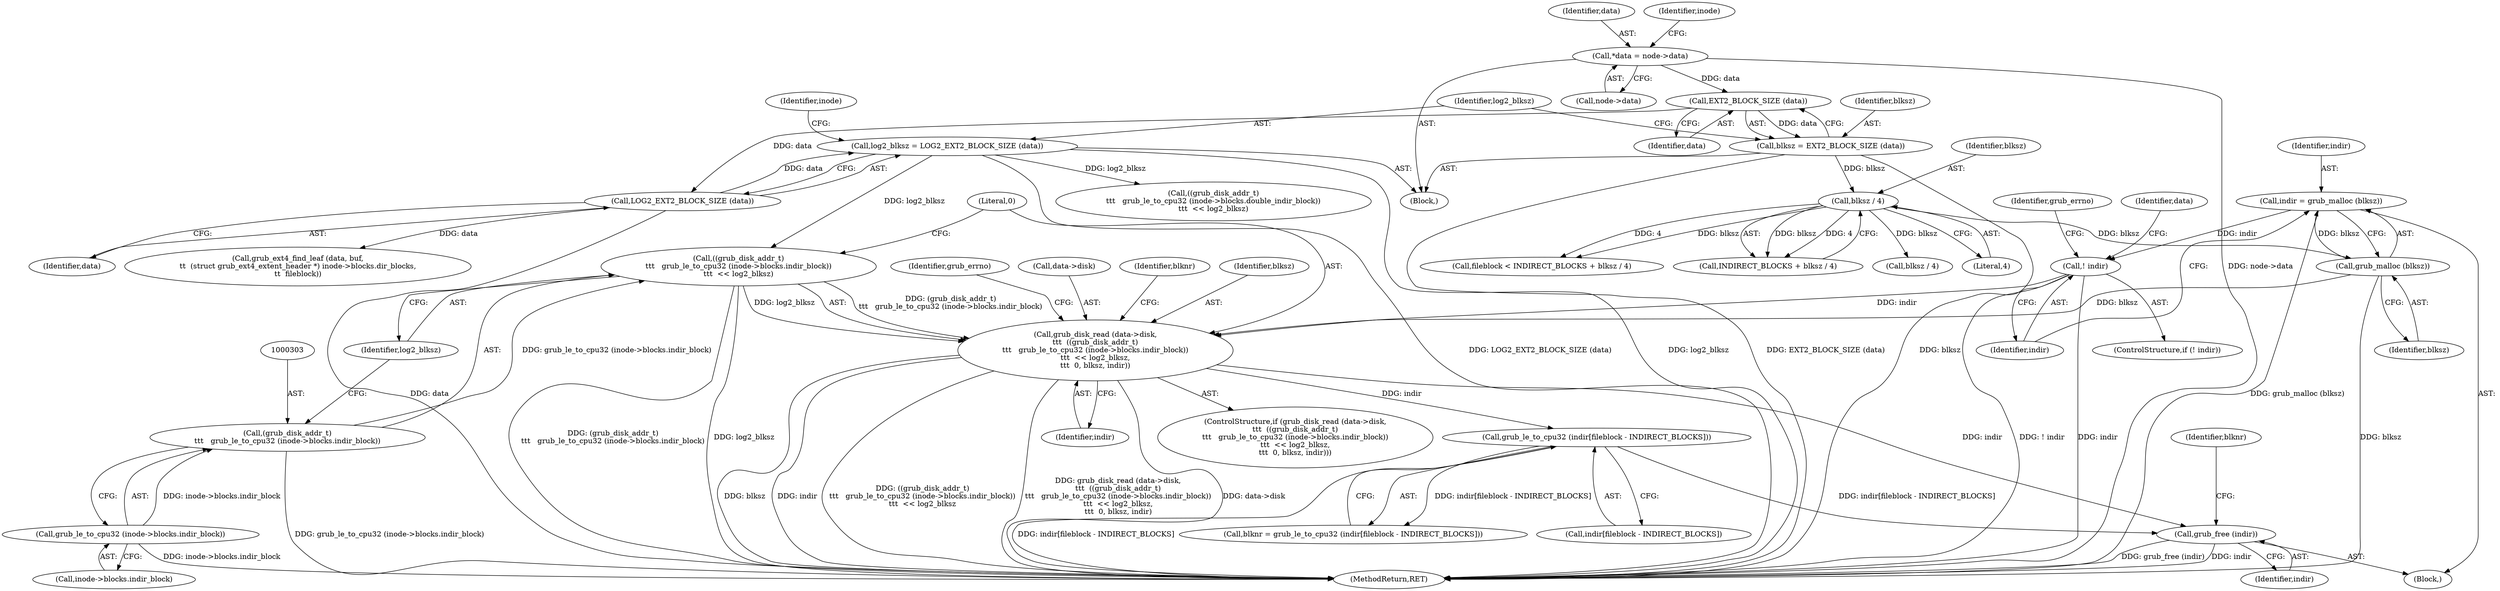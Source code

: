 digraph "0_radare2_796dd28aaa6b9fa76d99c42c4d5ff8b257cc2191_1@API" {
"1000324" [label="(Call,grub_free (indir))"];
"1000297" [label="(Call,grub_disk_read (data->disk,\n\t\t\t  ((grub_disk_addr_t)\n\t\t\t   grub_le_to_cpu32 (inode->blocks.indir_block))\n\t\t\t  << log2_blksz,\n\t\t\t  0, blksz, indir))"];
"1000301" [label="(Call,((grub_disk_addr_t)\n\t\t\t   grub_le_to_cpu32 (inode->blocks.indir_block))\n\t\t\t  << log2_blksz)"];
"1000302" [label="(Call,(grub_disk_addr_t)\n\t\t\t   grub_le_to_cpu32 (inode->blocks.indir_block))"];
"1000304" [label="(Call,grub_le_to_cpu32 (inode->blocks.indir_block))"];
"1000132" [label="(Call,log2_blksz = LOG2_EXT2_BLOCK_SIZE (data))"];
"1000134" [label="(Call,LOG2_EXT2_BLOCK_SIZE (data))"];
"1000129" [label="(Call,EXT2_BLOCK_SIZE (data))"];
"1000109" [label="(Call,*data = node->data)"];
"1000289" [label="(Call,grub_malloc (blksz))"];
"1000282" [label="(Call,blksz / 4)"];
"1000127" [label="(Call,blksz = EXT2_BLOCK_SIZE (data))"];
"1000292" [label="(Call,! indir)"];
"1000287" [label="(Call,indir = grub_malloc (blksz))"];
"1000318" [label="(Call,grub_le_to_cpu32 (indir[fileblock - INDIRECT_BLOCKS]))"];
"1000133" [label="(Identifier,log2_blksz)"];
"1000282" [label="(Call,blksz / 4)"];
"1000140" [label="(Identifier,inode)"];
"1000317" [label="(Identifier,blknr)"];
"1000110" [label="(Identifier,data)"];
"1000129" [label="(Call,EXT2_BLOCK_SIZE (data))"];
"1000291" [label="(ControlStructure,if (! indir))"];
"1000116" [label="(Identifier,inode)"];
"1000285" [label="(Block,)"];
"1000109" [label="(Call,*data = node->data)"];
"1000128" [label="(Identifier,blksz)"];
"1000311" [label="(Literal,0)"];
"1000312" [label="(Identifier,blksz)"];
"1000315" [label="(Identifier,grub_errno)"];
"1000278" [label="(Call,fileblock < INDIRECT_BLOCKS + blksz / 4)"];
"1000298" [label="(Call,data->disk)"];
"1000130" [label="(Identifier,data)"];
"1000127" [label="(Call,blksz = EXT2_BLOCK_SIZE (data))"];
"1000290" [label="(Identifier,blksz)"];
"1000302" [label="(Call,(grub_disk_addr_t)\n\t\t\t   grub_le_to_cpu32 (inode->blocks.indir_block))"];
"1000325" [label="(Identifier,indir)"];
"1000305" [label="(Call,inode->blocks.indir_block)"];
"1000318" [label="(Call,grub_le_to_cpu32 (indir[fileblock - INDIRECT_BLOCKS]))"];
"1000288" [label="(Identifier,indir)"];
"1000283" [label="(Identifier,blksz)"];
"1000296" [label="(ControlStructure,if (grub_disk_read (data->disk,\n\t\t\t  ((grub_disk_addr_t)\n\t\t\t   grub_le_to_cpu32 (inode->blocks.indir_block))\n\t\t\t  << log2_blksz,\n\t\t\t  0, blksz, indir)))"];
"1000304" [label="(Call,grub_le_to_cpu32 (inode->blocks.indir_block))"];
"1000135" [label="(Identifier,data)"];
"1000132" [label="(Call,log2_blksz = LOG2_EXT2_BLOCK_SIZE (data))"];
"1000289" [label="(Call,grub_malloc (blksz))"];
"1000313" [label="(Identifier,indir)"];
"1000316" [label="(Call,blknr = grub_le_to_cpu32 (indir[fileblock - INDIRECT_BLOCKS]))"];
"1000297" [label="(Call,grub_disk_read (data->disk,\n\t\t\t  ((grub_disk_addr_t)\n\t\t\t   grub_le_to_cpu32 (inode->blocks.indir_block))\n\t\t\t  << log2_blksz,\n\t\t\t  0, blksz, indir))"];
"1000335" [label="(Call,blksz / 4)"];
"1000299" [label="(Identifier,data)"];
"1000280" [label="(Call,INDIRECT_BLOCKS + blksz / 4)"];
"1000293" [label="(Identifier,indir)"];
"1000429" [label="(MethodReturn,RET)"];
"1000292" [label="(Call,! indir)"];
"1000107" [label="(Block,)"];
"1000301" [label="(Call,((grub_disk_addr_t)\n\t\t\t   grub_le_to_cpu32 (inode->blocks.indir_block))\n\t\t\t  << log2_blksz)"];
"1000150" [label="(Call,grub_ext4_find_leaf (data, buf,\n\t\t  (struct grub_ext4_extent_header *) inode->blocks.dir_blocks,\n\t\t  fileblock))"];
"1000111" [label="(Call,node->data)"];
"1000310" [label="(Identifier,log2_blksz)"];
"1000287" [label="(Call,indir = grub_malloc (blksz))"];
"1000377" [label="(Call,((grub_disk_addr_t)\n\t\t\t   grub_le_to_cpu32 (inode->blocks.double_indir_block))\n\t\t\t  << log2_blksz)"];
"1000319" [label="(Call,indir[fileblock - INDIRECT_BLOCKS])"];
"1000295" [label="(Identifier,grub_errno)"];
"1000428" [label="(Identifier,blknr)"];
"1000134" [label="(Call,LOG2_EXT2_BLOCK_SIZE (data))"];
"1000284" [label="(Literal,4)"];
"1000324" [label="(Call,grub_free (indir))"];
"1000324" -> "1000285"  [label="AST: "];
"1000324" -> "1000325"  [label="CFG: "];
"1000325" -> "1000324"  [label="AST: "];
"1000428" -> "1000324"  [label="CFG: "];
"1000324" -> "1000429"  [label="DDG: grub_free (indir)"];
"1000324" -> "1000429"  [label="DDG: indir"];
"1000297" -> "1000324"  [label="DDG: indir"];
"1000318" -> "1000324"  [label="DDG: indir[fileblock - INDIRECT_BLOCKS]"];
"1000297" -> "1000296"  [label="AST: "];
"1000297" -> "1000313"  [label="CFG: "];
"1000298" -> "1000297"  [label="AST: "];
"1000301" -> "1000297"  [label="AST: "];
"1000311" -> "1000297"  [label="AST: "];
"1000312" -> "1000297"  [label="AST: "];
"1000313" -> "1000297"  [label="AST: "];
"1000315" -> "1000297"  [label="CFG: "];
"1000317" -> "1000297"  [label="CFG: "];
"1000297" -> "1000429"  [label="DDG: data->disk"];
"1000297" -> "1000429"  [label="DDG: blksz"];
"1000297" -> "1000429"  [label="DDG: indir"];
"1000297" -> "1000429"  [label="DDG: ((grub_disk_addr_t)\n\t\t\t   grub_le_to_cpu32 (inode->blocks.indir_block))\n\t\t\t  << log2_blksz"];
"1000297" -> "1000429"  [label="DDG: grub_disk_read (data->disk,\n\t\t\t  ((grub_disk_addr_t)\n\t\t\t   grub_le_to_cpu32 (inode->blocks.indir_block))\n\t\t\t  << log2_blksz,\n\t\t\t  0, blksz, indir)"];
"1000301" -> "1000297"  [label="DDG: (grub_disk_addr_t)\n\t\t\t   grub_le_to_cpu32 (inode->blocks.indir_block)"];
"1000301" -> "1000297"  [label="DDG: log2_blksz"];
"1000289" -> "1000297"  [label="DDG: blksz"];
"1000292" -> "1000297"  [label="DDG: indir"];
"1000297" -> "1000318"  [label="DDG: indir"];
"1000301" -> "1000310"  [label="CFG: "];
"1000302" -> "1000301"  [label="AST: "];
"1000310" -> "1000301"  [label="AST: "];
"1000311" -> "1000301"  [label="CFG: "];
"1000301" -> "1000429"  [label="DDG: log2_blksz"];
"1000301" -> "1000429"  [label="DDG: (grub_disk_addr_t)\n\t\t\t   grub_le_to_cpu32 (inode->blocks.indir_block)"];
"1000302" -> "1000301"  [label="DDG: grub_le_to_cpu32 (inode->blocks.indir_block)"];
"1000132" -> "1000301"  [label="DDG: log2_blksz"];
"1000302" -> "1000304"  [label="CFG: "];
"1000303" -> "1000302"  [label="AST: "];
"1000304" -> "1000302"  [label="AST: "];
"1000310" -> "1000302"  [label="CFG: "];
"1000302" -> "1000429"  [label="DDG: grub_le_to_cpu32 (inode->blocks.indir_block)"];
"1000304" -> "1000302"  [label="DDG: inode->blocks.indir_block"];
"1000304" -> "1000305"  [label="CFG: "];
"1000305" -> "1000304"  [label="AST: "];
"1000304" -> "1000429"  [label="DDG: inode->blocks.indir_block"];
"1000132" -> "1000107"  [label="AST: "];
"1000132" -> "1000134"  [label="CFG: "];
"1000133" -> "1000132"  [label="AST: "];
"1000134" -> "1000132"  [label="AST: "];
"1000140" -> "1000132"  [label="CFG: "];
"1000132" -> "1000429"  [label="DDG: LOG2_EXT2_BLOCK_SIZE (data)"];
"1000132" -> "1000429"  [label="DDG: log2_blksz"];
"1000134" -> "1000132"  [label="DDG: data"];
"1000132" -> "1000377"  [label="DDG: log2_blksz"];
"1000134" -> "1000135"  [label="CFG: "];
"1000135" -> "1000134"  [label="AST: "];
"1000134" -> "1000429"  [label="DDG: data"];
"1000129" -> "1000134"  [label="DDG: data"];
"1000134" -> "1000150"  [label="DDG: data"];
"1000129" -> "1000127"  [label="AST: "];
"1000129" -> "1000130"  [label="CFG: "];
"1000130" -> "1000129"  [label="AST: "];
"1000127" -> "1000129"  [label="CFG: "];
"1000129" -> "1000127"  [label="DDG: data"];
"1000109" -> "1000129"  [label="DDG: data"];
"1000109" -> "1000107"  [label="AST: "];
"1000109" -> "1000111"  [label="CFG: "];
"1000110" -> "1000109"  [label="AST: "];
"1000111" -> "1000109"  [label="AST: "];
"1000116" -> "1000109"  [label="CFG: "];
"1000109" -> "1000429"  [label="DDG: node->data"];
"1000289" -> "1000287"  [label="AST: "];
"1000289" -> "1000290"  [label="CFG: "];
"1000290" -> "1000289"  [label="AST: "];
"1000287" -> "1000289"  [label="CFG: "];
"1000289" -> "1000429"  [label="DDG: blksz"];
"1000289" -> "1000287"  [label="DDG: blksz"];
"1000282" -> "1000289"  [label="DDG: blksz"];
"1000282" -> "1000280"  [label="AST: "];
"1000282" -> "1000284"  [label="CFG: "];
"1000283" -> "1000282"  [label="AST: "];
"1000284" -> "1000282"  [label="AST: "];
"1000280" -> "1000282"  [label="CFG: "];
"1000282" -> "1000278"  [label="DDG: blksz"];
"1000282" -> "1000278"  [label="DDG: 4"];
"1000282" -> "1000280"  [label="DDG: blksz"];
"1000282" -> "1000280"  [label="DDG: 4"];
"1000127" -> "1000282"  [label="DDG: blksz"];
"1000282" -> "1000335"  [label="DDG: blksz"];
"1000127" -> "1000107"  [label="AST: "];
"1000128" -> "1000127"  [label="AST: "];
"1000133" -> "1000127"  [label="CFG: "];
"1000127" -> "1000429"  [label="DDG: EXT2_BLOCK_SIZE (data)"];
"1000127" -> "1000429"  [label="DDG: blksz"];
"1000292" -> "1000291"  [label="AST: "];
"1000292" -> "1000293"  [label="CFG: "];
"1000293" -> "1000292"  [label="AST: "];
"1000295" -> "1000292"  [label="CFG: "];
"1000299" -> "1000292"  [label="CFG: "];
"1000292" -> "1000429"  [label="DDG: ! indir"];
"1000292" -> "1000429"  [label="DDG: indir"];
"1000287" -> "1000292"  [label="DDG: indir"];
"1000287" -> "1000285"  [label="AST: "];
"1000288" -> "1000287"  [label="AST: "];
"1000293" -> "1000287"  [label="CFG: "];
"1000287" -> "1000429"  [label="DDG: grub_malloc (blksz)"];
"1000318" -> "1000316"  [label="AST: "];
"1000318" -> "1000319"  [label="CFG: "];
"1000319" -> "1000318"  [label="AST: "];
"1000316" -> "1000318"  [label="CFG: "];
"1000318" -> "1000429"  [label="DDG: indir[fileblock - INDIRECT_BLOCKS]"];
"1000318" -> "1000316"  [label="DDG: indir[fileblock - INDIRECT_BLOCKS]"];
}
